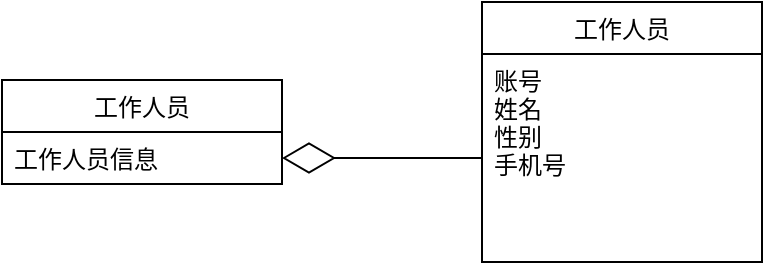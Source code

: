 <mxfile version="12.9.3" type="device"><diagram id="HMDZcqjixsvWW-80wU9_" name="第 1 页"><mxGraphModel dx="980" dy="491" grid="0" gridSize="10" guides="1" tooltips="1" connect="1" arrows="1" fold="1" page="1" pageScale="1" pageWidth="827" pageHeight="1169" math="0" shadow="0"><root><mxCell id="0"/><mxCell id="1" parent="0"/><mxCell id="3GLNaaLEcSM9IzNelsmz-1" value="工作人员" style="swimlane;fontStyle=0;childLayout=stackLayout;horizontal=1;startSize=26;fillColor=none;horizontalStack=0;resizeParent=1;resizeParentMax=0;resizeLast=0;collapsible=1;marginBottom=0;" parent="1" vertex="1"><mxGeometry x="160" y="230" width="140" height="52" as="geometry"/></mxCell><mxCell id="3GLNaaLEcSM9IzNelsmz-3" value="工作人员信息" style="text;strokeColor=none;fillColor=none;align=left;verticalAlign=top;spacingLeft=4;spacingRight=4;overflow=hidden;rotatable=0;points=[[0,0.5],[1,0.5]];portConstraint=eastwest;" parent="3GLNaaLEcSM9IzNelsmz-1" vertex="1"><mxGeometry y="26" width="140" height="26" as="geometry"/></mxCell><mxCell id="3GLNaaLEcSM9IzNelsmz-31" value="" style="endArrow=diamondThin;endFill=0;endSize=24;html=1;entryX=1;entryY=0.5;entryDx=0;entryDy=0;exitX=0;exitY=0.5;exitDx=0;exitDy=0;" parent="1" source="3GLNaaLEcSM9IzNelsmz-26" target="3GLNaaLEcSM9IzNelsmz-3" edge="1"><mxGeometry width="160" relative="1" as="geometry"><mxPoint x="330" y="216" as="sourcePoint"/><mxPoint x="370" y="296" as="targetPoint"/></mxGeometry></mxCell><mxCell id="3GLNaaLEcSM9IzNelsmz-25" value="工作人员" style="swimlane;fontStyle=0;childLayout=stackLayout;horizontal=1;startSize=26;fillColor=none;horizontalStack=0;resizeParent=1;resizeParentMax=0;resizeLast=0;collapsible=1;marginBottom=0;" parent="1" vertex="1"><mxGeometry x="400" y="191" width="140" height="130" as="geometry"/></mxCell><mxCell id="3GLNaaLEcSM9IzNelsmz-26" value="账号&#10;姓名&#10;性别&#10;手机号&#10;&#10;" style="text;strokeColor=none;fillColor=none;align=left;verticalAlign=top;spacingLeft=4;spacingRight=4;overflow=hidden;rotatable=0;points=[[0,0.5],[1,0.5]];portConstraint=eastwest;" parent="3GLNaaLEcSM9IzNelsmz-25" vertex="1"><mxGeometry y="26" width="140" height="104" as="geometry"/></mxCell></root></mxGraphModel></diagram></mxfile>